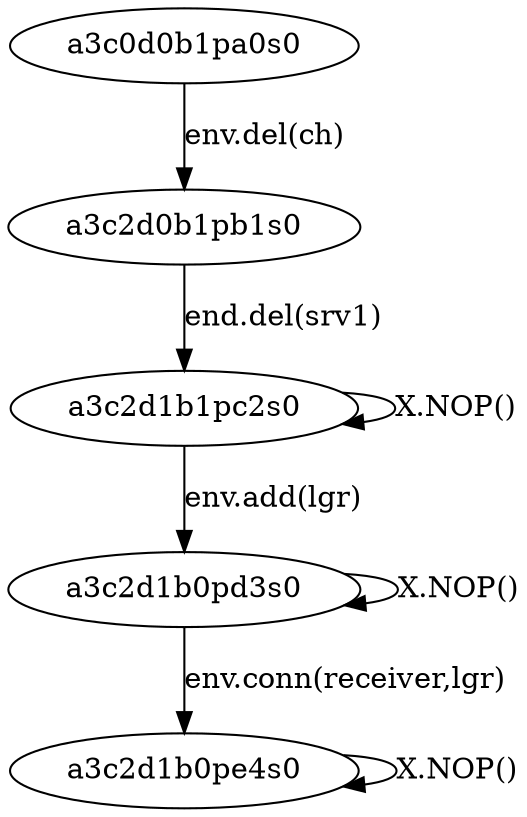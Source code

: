 digraph { 
a3c2d1b0pd3s0->a3c2d1b0pd3s0[label= "X.NOP()"];
a3c2d1b1pc2s0->a3c2d1b1pc2s0[label= "X.NOP()"];
a3c2d0b1pb1s0->a3c2d1b1pc2s0[label= "end.del(srv1)"];
a3c2d1b1pc2s0->a3c2d1b0pd3s0[label= "env.add(lgr)"];
a3c2d1b0pe4s0->a3c2d1b0pe4s0[label= "X.NOP()"];
a3c0d0b1pa0s0->a3c2d0b1pb1s0[label= "env.del(ch)"];
a3c2d1b0pd3s0->a3c2d1b0pe4s0[label= "env.conn(receiver,lgr)"];

}
